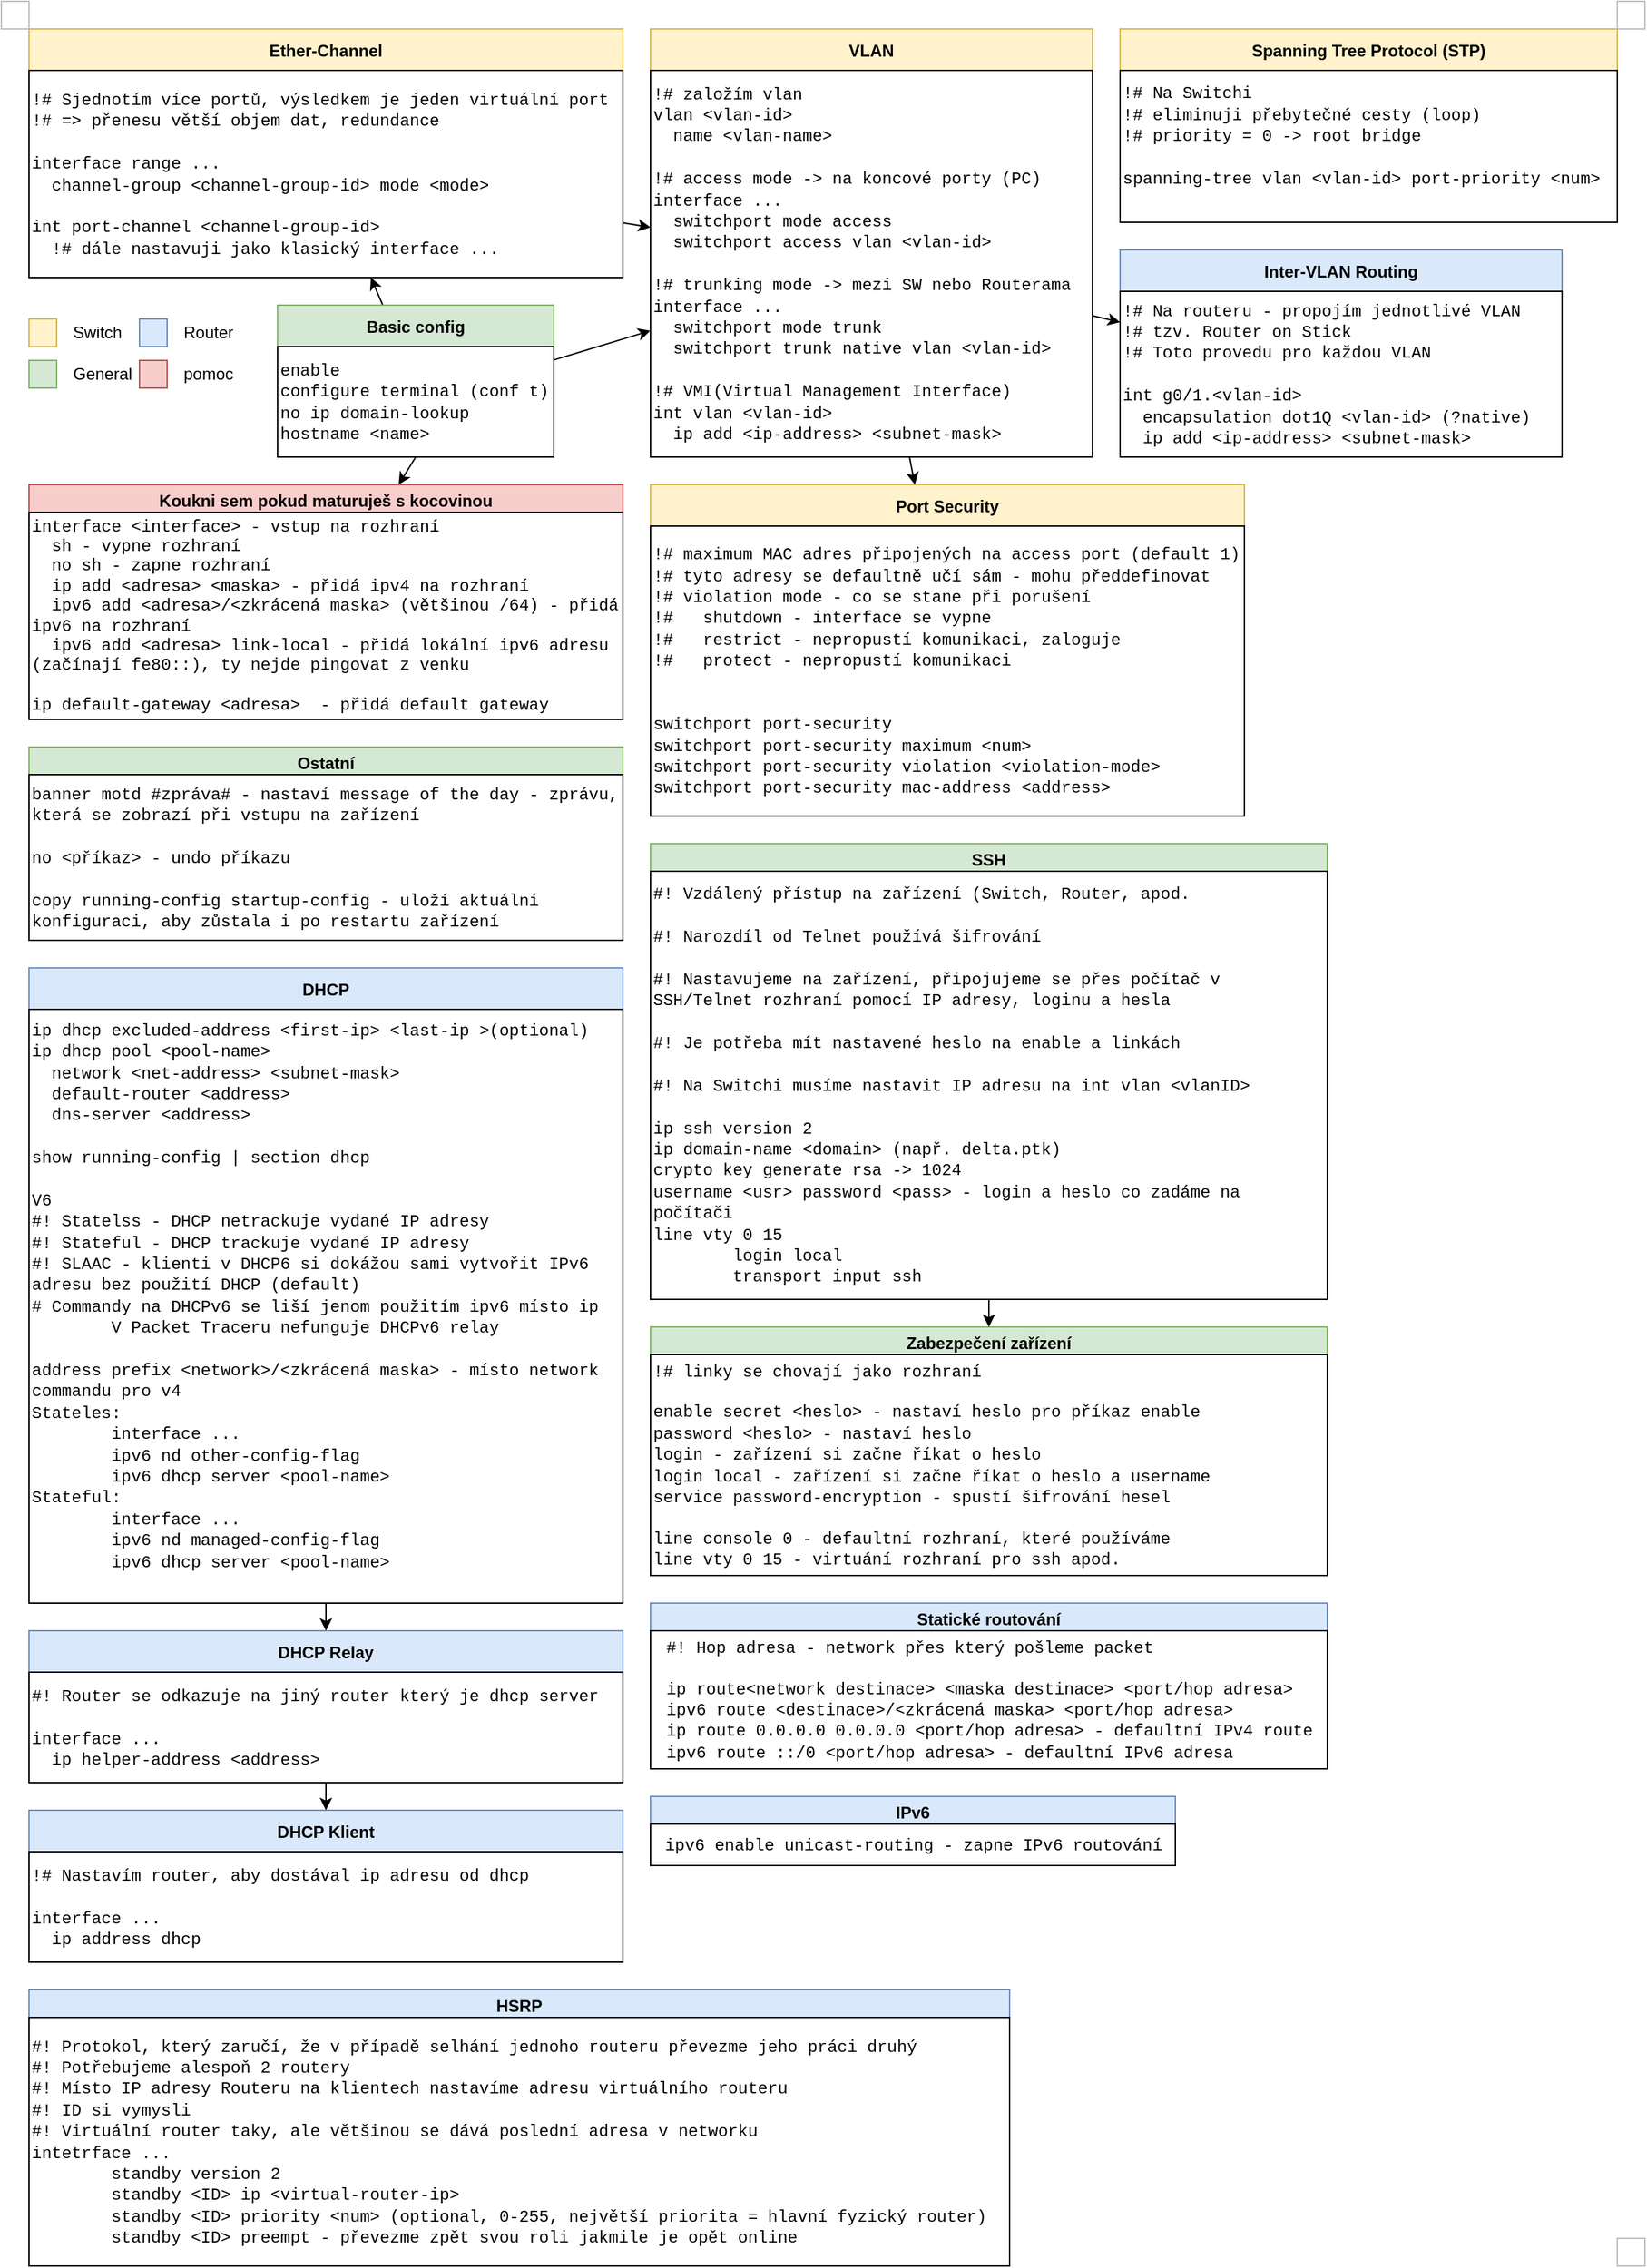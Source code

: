 <mxfile version="20.3.0" type="device"><diagram id="8_Qu16BbCxO-XyO2lTJj" name="Page-1"><mxGraphModel dx="1879" dy="927" grid="1" gridSize="10" guides="1" tooltips="1" connect="1" arrows="1" fold="1" page="1" pageScale="1" pageWidth="827" pageHeight="1169" math="0" shadow="0"><root><mxCell id="0"/><mxCell id="1" parent="0"/><mxCell id="lwGD9mk699JmOTdeLKET-12" style="edgeStyle=none;rounded=0;orthogonalLoop=1;jettySize=auto;html=1;" parent="1" source="Eb_Z2xhD77kWlVFTaPqJ-1" target="Eb_Z2xhD77kWlVFTaPqJ-14" edge="1"><mxGeometry relative="1" as="geometry"/></mxCell><mxCell id="6_cV1c1mmNn6FJcVCxE8-7" style="rounded=0;orthogonalLoop=1;jettySize=auto;html=1;exitX=0.5;exitY=1;exitDx=0;exitDy=0;" parent="1" source="Eb_Z2xhD77kWlVFTaPqJ-1" target="6_cV1c1mmNn6FJcVCxE8-5" edge="1"><mxGeometry relative="1" as="geometry"/></mxCell><mxCell id="Eb_Z2xhD77kWlVFTaPqJ-1" value="Basic config" style="swimlane;fillColor=#d5e8d4;fillStyle=solid;startSize=30;strokeColor=#82b366;" parent="1" vertex="1"><mxGeometry x="200" y="220" width="200" height="110" as="geometry"><mxRectangle x="220" y="210" width="100" height="30" as="alternateBounds"/></mxGeometry></mxCell><mxCell id="Eb_Z2xhD77kWlVFTaPqJ-4" value="&lt;font face=&quot;Courier New&quot;&gt;enable&lt;br&gt;configure terminal (conf t)&lt;br&gt;no ip domain-lookup&lt;br&gt;hostname &amp;lt;name&amp;gt;&lt;/font&gt;" style="rounded=0;whiteSpace=wrap;html=1;fillStyle=solid;fillColor=#FFFFFF;align=left;" parent="Eb_Z2xhD77kWlVFTaPqJ-1" vertex="1"><mxGeometry y="30" width="200" height="80" as="geometry"/></mxCell><mxCell id="Eb_Z2xhD77kWlVFTaPqJ-6" value="VLAN" style="swimlane;fillColor=#fff2cc;fillStyle=solid;startSize=30;strokeColor=#d6b656;" parent="1" vertex="1"><mxGeometry x="470" y="20" width="320" height="310" as="geometry"><mxRectangle x="220" y="210" width="100" height="30" as="alternateBounds"/></mxGeometry></mxCell><mxCell id="Eb_Z2xhD77kWlVFTaPqJ-7" value="&lt;font face=&quot;Courier New&quot;&gt;!# založím vlan&lt;br&gt;vlan &amp;lt;vlan-id&amp;gt;&lt;br&gt;&lt;font face=&quot;Courier New&quot;&gt;&amp;nbsp; name &amp;lt;vlan-name&amp;gt;&lt;br&gt;&lt;br&gt;!# access mode -&amp;gt; na koncové porty (PC)&lt;br&gt;interface ...&lt;br&gt;&amp;nbsp; switchport mode access&lt;br&gt;&amp;nbsp; switchport access vlan &amp;lt;vlan-id&amp;gt;&lt;br&gt;&lt;br&gt;!# trunking mode -&amp;gt; mezi SW nebo Routerama&lt;br&gt;interface ...&lt;br&gt;&amp;nbsp; switchport mode trunk&lt;br&gt;&amp;nbsp; switchport trunk native vlan &amp;lt;vlan-id&amp;gt;&lt;br&gt;&lt;br&gt;!# VMI(Virtual Management Interface)&lt;br&gt;int vlan &amp;lt;vlan-id&amp;gt;&lt;br&gt;&amp;nbsp; ip add &amp;lt;ip-address&amp;gt; &amp;lt;subnet-mask&amp;gt;&lt;br&gt;&lt;/font&gt;&lt;/font&gt;" style="rounded=0;whiteSpace=wrap;html=1;fillStyle=solid;fillColor=#FFFFFF;align=left;" parent="Eb_Z2xhD77kWlVFTaPqJ-6" vertex="1"><mxGeometry y="30" width="320" height="280" as="geometry"/></mxCell><mxCell id="Eb_Z2xhD77kWlVFTaPqJ-8" value="Inter-VLAN Routing" style="swimlane;fillColor=#dae8fc;fillStyle=solid;startSize=30;strokeColor=#6c8ebf;" parent="1" vertex="1"><mxGeometry x="810" y="180" width="320" height="150" as="geometry"><mxRectangle x="220" y="210" width="100" height="30" as="alternateBounds"/></mxGeometry></mxCell><mxCell id="Eb_Z2xhD77kWlVFTaPqJ-9" value="&lt;font face=&quot;Courier New&quot;&gt;&lt;font face=&quot;Courier New&quot;&gt;!# Na routeru - propojím jednotlivé VLAN&lt;br&gt;!# tzv. Router on Stick&lt;br&gt;!# Toto provedu pro každou VLAN&lt;br&gt;&lt;br&gt;int g0/1.&amp;lt;vlan-id&amp;gt;&lt;br&gt;&amp;nbsp; encapsulation dot1Q &amp;lt;vlan-id&amp;gt; (?native)&lt;br&gt;&amp;nbsp; ip add &amp;lt;ip-address&amp;gt; &amp;lt;subnet-mask&amp;gt;&lt;br&gt;&lt;/font&gt;&lt;/font&gt;" style="rounded=0;whiteSpace=wrap;html=1;fillStyle=solid;fillColor=#FFFFFF;align=left;" parent="Eb_Z2xhD77kWlVFTaPqJ-8" vertex="1"><mxGeometry y="30" width="320" height="120" as="geometry"/></mxCell><mxCell id="Eb_Z2xhD77kWlVFTaPqJ-11" value="Spanning Tree Protocol (STP)" style="swimlane;fillColor=#fff2cc;fillStyle=solid;startSize=30;strokeColor=#d6b656;" parent="1" vertex="1"><mxGeometry x="810" y="20" width="360" height="140" as="geometry"><mxRectangle x="220" y="210" width="100" height="30" as="alternateBounds"/></mxGeometry></mxCell><mxCell id="Eb_Z2xhD77kWlVFTaPqJ-12" value="&lt;font face=&quot;Courier New&quot;&gt;&lt;font face=&quot;Courier New&quot;&gt;!# Na Switchi&lt;br&gt;!# eliminuji přebytečné cesty (loop)&lt;br&gt;&lt;/font&gt;&lt;/font&gt;&lt;span style=&quot;font-family: &amp;quot;Courier New&amp;quot;;&quot;&gt;!# priority = 0 -&amp;gt; root bridge&lt;br&gt;&lt;/span&gt;&lt;font face=&quot;Courier New&quot;&gt;&lt;font face=&quot;Courier New&quot;&gt;&lt;br&gt;spanning-tree vlan &amp;lt;vlan-id&amp;gt; port-priority &amp;lt;num&amp;gt;&lt;br&gt;&lt;br&gt;&lt;/font&gt;&lt;/font&gt;" style="rounded=0;whiteSpace=wrap;html=1;fillStyle=solid;fillColor=#FFFFFF;align=left;" parent="Eb_Z2xhD77kWlVFTaPqJ-11" vertex="1"><mxGeometry y="30" width="360" height="110" as="geometry"/></mxCell><mxCell id="Eb_Z2xhD77kWlVFTaPqJ-13" value="Ether-Channel" style="swimlane;fillColor=#fff2cc;fillStyle=solid;startSize=30;strokeColor=#d6b656;" parent="1" vertex="1"><mxGeometry x="20" y="20" width="430" height="180" as="geometry"><mxRectangle x="220" y="210" width="100" height="30" as="alternateBounds"/></mxGeometry></mxCell><mxCell id="Eb_Z2xhD77kWlVFTaPqJ-14" value="&lt;font face=&quot;Courier New&quot;&gt;&lt;font face=&quot;Courier New&quot;&gt;!# Sjednotím více portů, výsledkem je jeden virtuální port&lt;br&gt;!# =&amp;gt; přenesu větší objem dat, redundance&lt;br&gt;&lt;br&gt;interface range ...&lt;br&gt;&amp;nbsp; channel-group &amp;lt;channel-group-id&amp;gt; mode &amp;lt;mode&amp;gt;&lt;br&gt;&lt;br&gt;int port-channel &amp;lt;channel-group-id&amp;gt;&lt;br&gt;&amp;nbsp; !# dále nastavuji jako klasický interface ...&lt;br&gt;&lt;/font&gt;&lt;/font&gt;" style="rounded=0;whiteSpace=wrap;html=1;fillStyle=solid;fillColor=#FFFFFF;align=left;" parent="Eb_Z2xhD77kWlVFTaPqJ-13" vertex="1"><mxGeometry y="30" width="430" height="150" as="geometry"/></mxCell><mxCell id="Eb_Z2xhD77kWlVFTaPqJ-15" style="rounded=0;orthogonalLoop=1;jettySize=auto;html=1;fontFamily=Courier New;" parent="1" source="Eb_Z2xhD77kWlVFTaPqJ-7" target="Eb_Z2xhD77kWlVFTaPqJ-9" edge="1"><mxGeometry relative="1" as="geometry"/></mxCell><mxCell id="Eb_Z2xhD77kWlVFTaPqJ-16" value="Port Security" style="swimlane;fillColor=#fff2cc;fillStyle=solid;startSize=30;strokeColor=#d6b656;" parent="1" vertex="1"><mxGeometry x="470" y="350" width="430" height="240" as="geometry"><mxRectangle x="220" y="210" width="100" height="30" as="alternateBounds"/></mxGeometry></mxCell><mxCell id="Eb_Z2xhD77kWlVFTaPqJ-17" value="&lt;font face=&quot;Courier New&quot;&gt;&lt;font face=&quot;Courier New&quot;&gt;!# maximum MAC adres připojených na access port (default 1)&lt;br&gt;!# tyto adresy se defaultně učí sám - mohu předdefinovat&amp;nbsp;&lt;/font&gt;&lt;/font&gt;&lt;span style=&quot;font-family: &amp;quot;Courier New&amp;quot;;&quot;&gt;&lt;br&gt;&lt;/span&gt;&lt;font face=&quot;Courier New&quot;&gt;&lt;font face=&quot;Courier New&quot;&gt;!# violation mode - co se stane při porušení&lt;br&gt;!#&amp;nbsp; &amp;nbsp;shutdown - interface se vypne&lt;br&gt;!#&amp;nbsp; &amp;nbsp;restrict - nepropustí komunikaci, zaloguje&lt;br&gt;!#&amp;nbsp; &amp;nbsp;protect - nepropustí komunikaci&lt;br&gt;&lt;br&gt;&lt;br&gt;switchport port-security&lt;br&gt;switchport port-security maximum &amp;lt;num&amp;gt;&lt;br&gt;switchport port-security violation &amp;lt;violation-mode&amp;gt;&lt;br&gt;switchport port-security mac-address &amp;lt;address&amp;gt;&lt;br&gt;&lt;/font&gt;&lt;/font&gt;" style="rounded=0;whiteSpace=wrap;html=1;fillStyle=solid;fillColor=#FFFFFF;align=left;" parent="Eb_Z2xhD77kWlVFTaPqJ-16" vertex="1"><mxGeometry y="30" width="430" height="210" as="geometry"/></mxCell><mxCell id="lwGD9mk699JmOTdeLKET-1" style="rounded=0;orthogonalLoop=1;jettySize=auto;html=1;" parent="1" source="Eb_Z2xhD77kWlVFTaPqJ-4" target="Eb_Z2xhD77kWlVFTaPqJ-7" edge="1"><mxGeometry relative="1" as="geometry"/></mxCell><mxCell id="lwGD9mk699JmOTdeLKET-4" value="DHCP" style="swimlane;fillColor=#dae8fc;fillStyle=solid;startSize=30;strokeColor=#6c8ebf;" parent="1" vertex="1"><mxGeometry x="20" y="700" width="430" height="460" as="geometry"><mxRectangle x="220" y="210" width="100" height="30" as="alternateBounds"/></mxGeometry></mxCell><mxCell id="lwGD9mk699JmOTdeLKET-5" value="&lt;font face=&quot;Courier New&quot;&gt;&lt;font face=&quot;Courier New&quot;&gt;ip dhcp excluded-address &amp;lt;first-ip&amp;gt; &amp;lt;&lt;/font&gt;&lt;/font&gt;&lt;font face=&quot;Courier New&quot;&gt;&lt;font face=&quot;Courier New&quot;&gt;last-ip &amp;gt;(optional)&lt;br&gt;ip dhcp pool &amp;lt;pool-name&amp;gt;&lt;br&gt;&amp;nbsp; network &amp;lt;net-address&amp;gt; &amp;lt;subnet-mask&amp;gt;&lt;br&gt;&amp;nbsp; default-router &amp;lt;address&amp;gt;&lt;br&gt;&amp;nbsp; dns-server &amp;lt;address&amp;gt;&lt;br&gt;&lt;br&gt;show running-config | section dhcp&lt;/font&gt;&lt;/font&gt;&lt;div&gt;&lt;font face=&quot;Courier New&quot;&gt;&lt;font face=&quot;Courier New&quot;&gt;&lt;br&gt;&lt;/font&gt;&lt;/font&gt;&lt;/div&gt;&lt;div&gt;&lt;font face=&quot;Courier New&quot;&gt;&lt;font face=&quot;Courier New&quot;&gt;V6&lt;/font&gt;&lt;/font&gt;&lt;/div&gt;&lt;div&gt;&lt;font face=&quot;Courier New&quot;&gt;&lt;font face=&quot;Courier New&quot;&gt;#! Statelss - DHCP netrackuje vydané IP adresy&lt;/font&gt;&lt;/font&gt;&lt;/div&gt;&lt;div&gt;&lt;font face=&quot;Courier New&quot;&gt;#! Stateful - DHCP trackuje vydané IP adresy&lt;/font&gt;&lt;/div&gt;&lt;div&gt;&lt;font face=&quot;Courier New&quot;&gt;#! SLAAC - klienti v DHCP6 si dokážou sami vytvořit IPv6 adresu bez použití DHCP (default)&lt;/font&gt;&lt;/div&gt;&lt;div&gt;&lt;font face=&quot;Courier New&quot;&gt;# Commandy na DHCPv6 se liší jenom použitím ipv6 místo ip&lt;/font&gt;&lt;/div&gt;&lt;div&gt;&lt;font face=&quot;Courier New&quot;&gt;&lt;span style=&quot;white-space: pre;&quot;&gt;&#9;&lt;/span&gt;V Packet Traceru nefunguje DHCPv6 relay&lt;/font&gt;&lt;/div&gt;&lt;div&gt;&lt;font face=&quot;Courier New&quot;&gt;&lt;br&gt;&lt;/font&gt;&lt;/div&gt;&lt;div&gt;&lt;font face=&quot;Courier New&quot;&gt;address prefix &amp;lt;network&amp;gt;/&amp;lt;zkrácená maska&amp;gt; - místo network commandu pro v4&lt;/font&gt;&lt;/div&gt;&lt;div&gt;&lt;font face=&quot;Courier New&quot;&gt;Stateles:&lt;/font&gt;&lt;/div&gt;&lt;div&gt;&lt;font face=&quot;Courier New&quot;&gt;&lt;span style=&quot;white-space: pre;&quot;&gt;&#9;&lt;/span&gt;interface ...&lt;/font&gt;&lt;/div&gt;&lt;div&gt;&lt;font face=&quot;Courier New&quot;&gt;&lt;span style=&quot;white-space: pre;&quot;&gt;&#9;&lt;/span&gt;ipv6 nd other-config-flag&lt;/font&gt;&lt;/div&gt;&lt;div&gt;&lt;font face=&quot;Courier New&quot;&gt;&lt;span style=&quot;white-space: pre;&quot;&gt;&#9;&lt;/span&gt;ipv6 dhcp server &amp;lt;pool-name&amp;gt;&lt;/font&gt;&lt;/div&gt;&lt;div&gt;&lt;font face=&quot;Courier New&quot;&gt;Stateful:&lt;/font&gt;&lt;/div&gt;&lt;div&gt;&lt;font face=&quot;Courier New&quot;&gt;&lt;span style=&quot;white-space: pre;&quot;&gt;&#9;&lt;/span&gt;interface ...&lt;br&gt;&lt;/font&gt;&lt;/div&gt;&lt;div&gt;&lt;font face=&quot;Courier New&quot;&gt;&lt;span style=&quot;white-space: pre;&quot;&gt;&#9;&lt;/span&gt;ipv6 nd managed-config-flag&lt;br&gt;&lt;/font&gt;&lt;/div&gt;&lt;div&gt;&lt;font face=&quot;Courier New&quot;&gt;&lt;span style=&quot;white-space: pre;&quot;&gt;&#9;&lt;/span&gt;ipv6 dhcp server &amp;lt;pool-name&amp;gt;&lt;br&gt;&lt;/font&gt;&lt;/div&gt;&lt;div&gt;&lt;font face=&quot;Courier New&quot;&gt;&lt;br&gt;&lt;/font&gt;&lt;/div&gt;" style="rounded=0;whiteSpace=wrap;html=1;fillStyle=solid;fillColor=#FFFFFF;align=left;" parent="lwGD9mk699JmOTdeLKET-4" vertex="1"><mxGeometry y="30" width="430" height="430" as="geometry"/></mxCell><mxCell id="lwGD9mk699JmOTdeLKET-6" value="DHCP Relay" style="swimlane;fillColor=#dae8fc;fillStyle=solid;startSize=30;strokeColor=#6c8ebf;" parent="1" vertex="1"><mxGeometry x="20" y="1180" width="430" height="110" as="geometry"><mxRectangle x="220" y="210" width="100" height="30" as="alternateBounds"/></mxGeometry></mxCell><mxCell id="lwGD9mk699JmOTdeLKET-7" value="&lt;font face=&quot;Courier New&quot;&gt;&lt;font face=&quot;Courier New&quot;&gt;#! Router se odkazuje na jiný router který je dhcp server&lt;br&gt;&lt;br&gt;interface ...&lt;br&gt;&amp;nbsp; ip helper-address &amp;lt;address&amp;gt;&lt;br&gt;&lt;/font&gt;&lt;/font&gt;" style="rounded=0;whiteSpace=wrap;html=1;fillStyle=solid;fillColor=#FFFFFF;align=left;" parent="lwGD9mk699JmOTdeLKET-6" vertex="1"><mxGeometry y="30" width="430" height="80" as="geometry"/></mxCell><mxCell id="lwGD9mk699JmOTdeLKET-8" value="DHCP Klient" style="swimlane;fillColor=#dae8fc;fillStyle=solid;startSize=30;strokeColor=#6c8ebf;" parent="1" vertex="1"><mxGeometry x="20" y="1310" width="430" height="110" as="geometry"><mxRectangle x="220" y="210" width="100" height="30" as="alternateBounds"/></mxGeometry></mxCell><mxCell id="lwGD9mk699JmOTdeLKET-9" value="&lt;font face=&quot;Courier New&quot;&gt;&lt;font face=&quot;Courier New&quot;&gt;!# Nastavím router, aby dostával ip adresu od dhcp&lt;br&gt;&lt;br&gt;interface ...&lt;br&gt;&amp;nbsp; ip address dhcp&lt;br&gt;&lt;/font&gt;&lt;/font&gt;" style="rounded=0;whiteSpace=wrap;html=1;fillStyle=solid;fillColor=#FFFFFF;align=left;" parent="lwGD9mk699JmOTdeLKET-8" vertex="1"><mxGeometry y="30" width="430" height="80" as="geometry"/></mxCell><mxCell id="lwGD9mk699JmOTdeLKET-10" style="edgeStyle=none;rounded=0;orthogonalLoop=1;jettySize=auto;html=1;entryX=0.5;entryY=0;entryDx=0;entryDy=0;" parent="1" source="lwGD9mk699JmOTdeLKET-5" target="lwGD9mk699JmOTdeLKET-6" edge="1"><mxGeometry relative="1" as="geometry"/></mxCell><mxCell id="lwGD9mk699JmOTdeLKET-13" style="edgeStyle=none;rounded=0;orthogonalLoop=1;jettySize=auto;html=1;" parent="1" source="Eb_Z2xhD77kWlVFTaPqJ-14" target="Eb_Z2xhD77kWlVFTaPqJ-7" edge="1"><mxGeometry relative="1" as="geometry"/></mxCell><mxCell id="lwGD9mk699JmOTdeLKET-17" style="edgeStyle=none;rounded=0;orthogonalLoop=1;jettySize=auto;html=1;" parent="1" source="Eb_Z2xhD77kWlVFTaPqJ-7" target="Eb_Z2xhD77kWlVFTaPqJ-16" edge="1"><mxGeometry relative="1" as="geometry"/></mxCell><mxCell id="kf03Y7dqr1xHIIaaIydt-1" value="Zabezpečení zařízení" style="swimlane;whiteSpace=wrap;html=1;fillColor=#d5e8d4;strokeColor=#82b366;" parent="1" vertex="1"><mxGeometry x="470" y="960" width="490" height="180" as="geometry"/></mxCell><mxCell id="kf03Y7dqr1xHIIaaIydt-5" value="&lt;div&gt;&lt;font face=&quot;Courier New&quot;&gt;!# linky se chovají jako rozhraní&lt;/font&gt;&lt;/div&gt;&lt;div&gt;&lt;font face=&quot;sasUecvsUHOIPkqvlJbx&quot;&gt;&lt;br&gt;&lt;/font&gt;&lt;/div&gt;&lt;div&gt;&lt;font face=&quot;Courier New&quot;&gt;enable secret &amp;lt;heslo&amp;gt; - nastaví heslo pro příkaz enable&lt;/font&gt;&lt;/div&gt;&lt;font face=&quot;Courier New&quot;&gt;password &amp;lt;heslo&amp;gt; - nastaví heslo&lt;/font&gt;&lt;div&gt;&lt;font face=&quot;Courier New&quot;&gt;login - zařízení si začne říkat o heslo&lt;/font&gt;&lt;/div&gt;&lt;div&gt;&lt;font face=&quot;Courier New&quot;&gt;login local - zařízení si začne říkat o heslo a username&lt;/font&gt;&lt;/div&gt;&lt;div&gt;&lt;font face=&quot;Courier New&quot;&gt;service password-encryption - spustí šifrování hesel&lt;/font&gt;&lt;/div&gt;&lt;div&gt;&lt;font face=&quot;TMWnewfD7SI-Iq0p1zYU&quot;&gt;&lt;br&gt;&lt;/font&gt;&lt;/div&gt;&lt;div&gt;&lt;font face=&quot;Courier New&quot;&gt;line console 0 - defaultní rozhraní, které používáme&lt;/font&gt;&lt;/div&gt;&lt;div&gt;&lt;font face=&quot;Courier New&quot;&gt;line vty 0 15 - virtuání rozhraní pro ssh apod.&lt;/font&gt;&lt;/div&gt;" style="text;html=1;align=left;verticalAlign=middle;whiteSpace=wrap;rounded=0;fillColor=default;strokeColor=default;" parent="kf03Y7dqr1xHIIaaIydt-1" vertex="1"><mxGeometry y="20" width="490" height="160" as="geometry"/></mxCell><mxCell id="kf03Y7dqr1xHIIaaIydt-6" value="Ostatní" style="swimlane;whiteSpace=wrap;html=1;fillColor=#d5e8d4;strokeColor=#82b366;" parent="1" vertex="1"><mxGeometry x="20" y="540" width="430" height="140" as="geometry"/></mxCell><mxCell id="kf03Y7dqr1xHIIaaIydt-7" value="&lt;div&gt;&lt;font face=&quot;Courier New&quot;&gt;banner motd #zpráva# - nastaví message of the day - zprávu, která se zobrazí při vstupu na zařízení&lt;/font&gt;&lt;/div&gt;&lt;div&gt;&lt;font face=&quot;Courier New&quot;&gt;&lt;br&gt;&lt;/font&gt;&lt;/div&gt;&lt;div&gt;&lt;font face=&quot;Courier New&quot;&gt;no &amp;lt;příkaz&amp;gt; - undo příkazu&lt;/font&gt;&lt;/div&gt;&lt;div&gt;&lt;font face=&quot;Courier New&quot;&gt;&lt;br&gt;&lt;/font&gt;&lt;/div&gt;&lt;div&gt;&lt;font face=&quot;Courier New&quot;&gt;copy running-config startup-config - uloží aktuální konfiguraci, aby zůstala i po restartu zařízení&lt;/font&gt;&lt;/div&gt;" style="text;html=1;align=left;verticalAlign=middle;whiteSpace=wrap;rounded=0;fillColor=default;strokeColor=default;" parent="kf03Y7dqr1xHIIaaIydt-6" vertex="1"><mxGeometry y="20" width="430" height="120" as="geometry"/></mxCell><mxCell id="6_cV1c1mmNn6FJcVCxE8-1" value="SSH" style="swimlane;whiteSpace=wrap;html=1;fillColor=#d5e8d4;strokeColor=#82b366;" parent="1" vertex="1"><mxGeometry x="470" y="610" width="490" height="330" as="geometry"/></mxCell><mxCell id="6_cV1c1mmNn6FJcVCxE8-2" value="&lt;font face=&quot;Courier New&quot;&gt;#! Vzdálený přístup na zařízení (Switch, Router, apod.&lt;/font&gt;&lt;div&gt;&lt;font face=&quot;Courier New&quot;&gt;&lt;br&gt;&lt;/font&gt;&lt;div&gt;&lt;font face=&quot;Courier New&quot;&gt;#! Narozdíl od Telnet používá šifrování&lt;/font&gt;&lt;/div&gt;&lt;div&gt;&lt;font face=&quot;Courier New&quot;&gt;&lt;br&gt;&lt;/font&gt;&lt;/div&gt;&lt;div&gt;&lt;font face=&quot;Courier New&quot;&gt;#! Nastavujeme na zařízení, připojujeme se přes počítač v SSH/Telnet rozhraní pomocí IP adresy, loginu a hesla&lt;/font&gt;&lt;/div&gt;&lt;div&gt;&lt;font face=&quot;Courier New&quot;&gt;&lt;br&gt;&lt;/font&gt;&lt;/div&gt;&lt;div&gt;&lt;font face=&quot;Courier New&quot;&gt;#! Je potřeba mít nastavené heslo na enable a linkách&lt;/font&gt;&lt;/div&gt;&lt;div&gt;&lt;font face=&quot;Courier New&quot;&gt;&lt;br&gt;&lt;/font&gt;&lt;/div&gt;&lt;div&gt;&lt;font face=&quot;Courier New&quot;&gt;#! Na Switchi musíme nastavit IP adresu na int vlan &amp;lt;vlanID&amp;gt;&lt;/font&gt;&lt;/div&gt;&lt;div&gt;&lt;font face=&quot;Courier New&quot;&gt;&lt;br&gt;&lt;/font&gt;&lt;/div&gt;&lt;div&gt;&lt;font face=&quot;Courier New&quot;&gt;ip ssh version 2&lt;/font&gt;&lt;/div&gt;&lt;div&gt;&lt;font face=&quot;Courier New&quot;&gt;ip domain-name &amp;lt;domain&amp;gt; (např. delta.ptk)&lt;/font&gt;&lt;/div&gt;&lt;div&gt;&lt;font face=&quot;Courier New&quot;&gt;crypto key generate rsa -&amp;gt; 1024&lt;/font&gt;&lt;/div&gt;&lt;div&gt;&lt;font face=&quot;Courier New&quot;&gt;username &amp;lt;usr&amp;gt; password &amp;lt;pass&amp;gt; - login a heslo co zadáme na počítači&lt;/font&gt;&lt;/div&gt;&lt;div&gt;&lt;font face=&quot;Courier New&quot;&gt;line vty 0 15&lt;/font&gt;&lt;/div&gt;&lt;div&gt;&lt;font face=&quot;Courier New&quot;&gt;&lt;span style=&quot;white-space: pre;&quot;&gt;&#9;&lt;/span&gt;login local&lt;br&gt;&lt;/font&gt;&lt;/div&gt;&lt;div&gt;&lt;font face=&quot;Courier New&quot;&gt;&lt;span style=&quot;white-space: pre;&quot;&gt;&#9;&lt;/span&gt;transport input ssh&lt;br&gt;&lt;/font&gt;&lt;/div&gt;&lt;/div&gt;" style="text;html=1;align=left;verticalAlign=middle;whiteSpace=wrap;rounded=0;fillColor=default;strokeColor=default;" parent="6_cV1c1mmNn6FJcVCxE8-1" vertex="1"><mxGeometry y="20" width="490" height="310" as="geometry"/></mxCell><mxCell id="6_cV1c1mmNn6FJcVCxE8-4" style="edgeStyle=orthogonalEdgeStyle;rounded=0;orthogonalLoop=1;jettySize=auto;html=1;exitX=0.5;exitY=1;exitDx=0;exitDy=0;entryX=0.5;entryY=0;entryDx=0;entryDy=0;" parent="1" source="6_cV1c1mmNn6FJcVCxE8-2" target="kf03Y7dqr1xHIIaaIydt-1" edge="1"><mxGeometry relative="1" as="geometry"/></mxCell><mxCell id="6_cV1c1mmNn6FJcVCxE8-5" value="Koukni sem pokud maturuješ s kocovinou" style="swimlane;whiteSpace=wrap;html=1;fillColor=#f8cecc;strokeColor=#b85450;" parent="1" vertex="1"><mxGeometry x="20" y="350" width="430" height="170" as="geometry"><mxRectangle x="40" y="190" width="260" height="30" as="alternateBounds"/></mxGeometry></mxCell><mxCell id="6_cV1c1mmNn6FJcVCxE8-6" value="&lt;div&gt;interface &amp;lt;interface&amp;gt; - vstup na rozhraní&lt;br&gt;&lt;/div&gt;&lt;div&gt;&amp;nbsp; sh - vypne rozhraní&lt;/div&gt;&lt;div&gt;&amp;nbsp; no sh - zapne rozhraní&lt;/div&gt;&amp;nbsp; ip add &amp;lt;adresa&amp;gt; &amp;lt;maska&amp;gt; - přidá ipv4 na rozhraní&lt;div&gt;&amp;nbsp; ipv6 add &amp;lt;adresa&amp;gt;/&amp;lt;zkrácená maska&amp;gt; (většinou /64) - přidá ipv6 na rozhraní&lt;/div&gt;&lt;div&gt;&amp;nbsp; ipv6 add &amp;lt;adresa&amp;gt; link-local - přidá lokální ipv6 adresu (začínají fe80::), ty nejde pingovat z venku&lt;/div&gt;&lt;div&gt;&lt;br&gt;&lt;/div&gt;&lt;div&gt;ip default-gateway &amp;lt;adresa&amp;gt;&amp;nbsp; - přidá default gateway&lt;/div&gt;" style="text;html=1;align=left;verticalAlign=middle;whiteSpace=wrap;rounded=0;fillColor=default;strokeColor=default;fontFamily=Courier New;" parent="6_cV1c1mmNn6FJcVCxE8-5" vertex="1"><mxGeometry y="20" width="430" height="150" as="geometry"/></mxCell><mxCell id="6_cV1c1mmNn6FJcVCxE8-8" value="IPv6" style="swimlane;whiteSpace=wrap;html=1;fillColor=#dae8fc;strokeColor=#6c8ebf;" parent="1" vertex="1"><mxGeometry x="470" y="1300" width="380" height="50" as="geometry"/></mxCell><mxCell id="6_cV1c1mmNn6FJcVCxE8-9" value="&lt;font face=&quot;Courier New&quot;&gt;ipv6 enable unicast-routing - zapne IPv6 routování&lt;/font&gt;" style="text;html=1;align=center;verticalAlign=middle;resizable=0;points=[];autosize=1;strokeColor=default;fillColor=default;" parent="6_cV1c1mmNn6FJcVCxE8-8" vertex="1"><mxGeometry y="20" width="380" height="30" as="geometry"/></mxCell><mxCell id="6_cV1c1mmNn6FJcVCxE8-10" value="Statické routování" style="swimlane;whiteSpace=wrap;html=1;fillColor=#dae8fc;strokeColor=#6c8ebf;" parent="1" vertex="1"><mxGeometry x="470" y="1160" width="490" height="115" as="geometry"/></mxCell><mxCell id="6_cV1c1mmNn6FJcVCxE8-11" value="&lt;div style=&quot;text-align: left;&quot;&gt;&lt;font face=&quot;Courier New&quot;&gt;#! Hop adresa - network přes který pošleme packet&lt;/font&gt;&lt;/div&gt;&lt;div style=&quot;text-align: left;&quot;&gt;&lt;font face=&quot;Courier New&quot;&gt;&lt;br&gt;&lt;/font&gt;&lt;/div&gt;&lt;font face=&quot;Courier New&quot;&gt;&lt;div style=&quot;text-align: left;&quot;&gt;&lt;span style=&quot;background-color: initial;&quot;&gt;ip route&amp;lt;network destinace&amp;gt; &amp;lt;maska destinace&amp;gt; &amp;lt;port/hop adresa&amp;gt;&lt;/span&gt;&lt;/div&gt;&lt;/font&gt;&lt;div style=&quot;text-align: left;&quot;&gt;&lt;font face=&quot;Courier New&quot;&gt;ipv6 route &amp;lt;destinace&amp;gt;/&amp;lt;zkrácená maska&amp;gt; &amp;lt;port/hop adresa&amp;gt;&lt;/font&gt;&lt;/div&gt;&lt;div style=&quot;text-align: left;&quot;&gt;&lt;font face=&quot;Courier New&quot;&gt;ip route 0.0.0.0 0.0.0.0 &amp;lt;port/hop adresa&amp;gt; - defaultní IPv4 route&lt;/font&gt;&lt;/div&gt;&lt;div style=&quot;text-align: left;&quot;&gt;&lt;font face=&quot;Courier New&quot;&gt;ipv6 route ::/0 &amp;lt;port/hop adresa&amp;gt; - defaultní IPv6 adresa&lt;/font&gt;&lt;/div&gt;" style="text;html=1;align=center;verticalAlign=middle;resizable=0;points=[];autosize=1;strokeColor=default;fillColor=default;" parent="6_cV1c1mmNn6FJcVCxE8-10" vertex="1"><mxGeometry y="20" width="490" height="100" as="geometry"/></mxCell><mxCell id="6_cV1c1mmNn6FJcVCxE8-12" value="" style="rounded=0;whiteSpace=wrap;html=1;fillColor=#fff2cc;strokeColor=#d6b656;" parent="1" vertex="1"><mxGeometry x="20" y="230" width="20" height="20" as="geometry"/></mxCell><mxCell id="6_cV1c1mmNn6FJcVCxE8-13" value="Switch" style="text;html=1;align=left;verticalAlign=middle;whiteSpace=wrap;rounded=0;fillColor=default;" parent="1" vertex="1"><mxGeometry x="50" y="230" width="40" height="20" as="geometry"/></mxCell><mxCell id="6_cV1c1mmNn6FJcVCxE8-14" value="" style="rounded=0;whiteSpace=wrap;html=1;fillColor=#dae8fc;strokeColor=#6c8ebf;" parent="1" vertex="1"><mxGeometry x="100" y="230" width="20" height="20" as="geometry"/></mxCell><mxCell id="6_cV1c1mmNn6FJcVCxE8-15" value="Router" style="text;html=1;align=left;verticalAlign=middle;whiteSpace=wrap;rounded=0;fillColor=default;" parent="1" vertex="1"><mxGeometry x="130" y="230" width="40" height="20" as="geometry"/></mxCell><mxCell id="6_cV1c1mmNn6FJcVCxE8-16" value="" style="rounded=0;whiteSpace=wrap;html=1;fillColor=#d5e8d4;strokeColor=#82b366;" parent="1" vertex="1"><mxGeometry x="20" y="260" width="20" height="20" as="geometry"/></mxCell><mxCell id="6_cV1c1mmNn6FJcVCxE8-17" value="General" style="text;html=1;align=left;verticalAlign=middle;whiteSpace=wrap;rounded=0;fillColor=default;" parent="1" vertex="1"><mxGeometry x="50" y="260" width="40" height="20" as="geometry"/></mxCell><mxCell id="6_cV1c1mmNn6FJcVCxE8-18" value="" style="rounded=0;whiteSpace=wrap;html=1;fillColor=#f8cecc;strokeColor=#b85450;" parent="1" vertex="1"><mxGeometry x="100" y="260" width="20" height="20" as="geometry"/></mxCell><mxCell id="6_cV1c1mmNn6FJcVCxE8-19" value="pomoc" style="text;html=1;align=left;verticalAlign=middle;whiteSpace=wrap;rounded=0;fillColor=default;" parent="1" vertex="1"><mxGeometry x="130" y="260" width="40" height="20" as="geometry"/></mxCell><mxCell id="yHLlbmvYcz_uQjiX41VN-2" value="HSRP" style="swimlane;whiteSpace=wrap;html=1;fillColor=#dae8fc;strokeColor=#6c8ebf;startSize=23;" parent="1" vertex="1"><mxGeometry x="20" y="1440" width="710" height="200" as="geometry"/></mxCell><mxCell id="yHLlbmvYcz_uQjiX41VN-3" value="&lt;font face=&quot;Courier New&quot;&gt;#! Protokol, který zaručí, že v případě selhání jednoho routeru převezme jeho práci druhý&lt;/font&gt;&lt;div&gt;&lt;font face=&quot;Courier New&quot;&gt;#! Potřebujeme alespoň 2 routery&lt;/font&gt;&lt;/div&gt;&lt;div&gt;&lt;font face=&quot;Courier New&quot;&gt;#! Místo IP adresy Routeru na klientech nastavíme adresu virtuálního routeru&lt;/font&gt;&lt;/div&gt;&lt;div&gt;&lt;font face=&quot;Courier New&quot;&gt;#! ID si vymysli&lt;/font&gt;&lt;/div&gt;&lt;div&gt;&lt;font face=&quot;Courier New&quot;&gt;#! Virtuální router taky, ale většinou se dává poslední adresa v networku&lt;/font&gt;&lt;/div&gt;&lt;div&gt;&lt;font face=&quot;Courier New&quot;&gt;intetrface ...&lt;/font&gt;&lt;/div&gt;&lt;div&gt;&lt;font face=&quot;Courier New&quot;&gt;&lt;span style=&quot;white-space: pre;&quot;&gt;&#9;&lt;/span&gt;standby version 2&lt;br&gt;&lt;/font&gt;&lt;/div&gt;&lt;div&gt;&lt;font face=&quot;Courier New&quot;&gt;&lt;span style=&quot;white-space: pre;&quot;&gt;&#9;&lt;/span&gt;standby &amp;lt;ID&amp;gt; ip &amp;lt;virtual-router-ip&amp;gt;&lt;br&gt;&lt;/font&gt;&lt;/div&gt;&lt;div&gt;&lt;font face=&quot;Courier New&quot;&gt;&lt;span style=&quot;white-space: pre;&quot;&gt;&#9;&lt;/span&gt;standby &amp;lt;ID&amp;gt; priority &amp;lt;num&amp;gt; (optional, 0-255, největší priorita = hlavní fyzický router)&lt;br&gt;&lt;/font&gt;&lt;/div&gt;&lt;div&gt;&lt;font face=&quot;Courier New&quot;&gt;&lt;span style=&quot;white-space: pre;&quot;&gt;&#9;&lt;/span&gt;standby &amp;lt;ID&amp;gt; preempt - převezme zpět svou roli jakmile je opět online&lt;br&gt;&lt;/font&gt;&lt;/div&gt;" style="text;html=1;align=left;verticalAlign=middle;resizable=1;points=[];autosize=1;strokeColor=default;fillColor=default;movable=1;rotatable=1;deletable=1;editable=1;locked=0;connectable=1;" parent="yHLlbmvYcz_uQjiX41VN-2" vertex="1"><mxGeometry y="20" width="710" height="180" as="geometry"/></mxCell><mxCell id="AdxDa-QnC1nK6lgB0LkE-1" style="edgeStyle=none;rounded=0;orthogonalLoop=1;jettySize=auto;html=1;" edge="1" parent="1" source="lwGD9mk699JmOTdeLKET-7" target="lwGD9mk699JmOTdeLKET-8"><mxGeometry relative="1" as="geometry"/></mxCell><mxCell id="AdxDa-QnC1nK6lgB0LkE-2" value="" style="rounded=0;whiteSpace=wrap;html=1;strokeColor=#BFBFBF;" vertex="1" parent="1"><mxGeometry width="20" height="20" as="geometry"/></mxCell><mxCell id="AdxDa-QnC1nK6lgB0LkE-3" value="" style="rounded=0;whiteSpace=wrap;html=1;strokeColor=#BFBFBF;" vertex="1" parent="1"><mxGeometry x="1170" width="20" height="20" as="geometry"/></mxCell><mxCell id="AdxDa-QnC1nK6lgB0LkE-4" value="" style="rounded=0;whiteSpace=wrap;html=1;strokeColor=#BFBFBF;" vertex="1" parent="1"><mxGeometry x="1170" y="1620" width="20" height="20" as="geometry"/></mxCell></root></mxGraphModel></diagram></mxfile>
